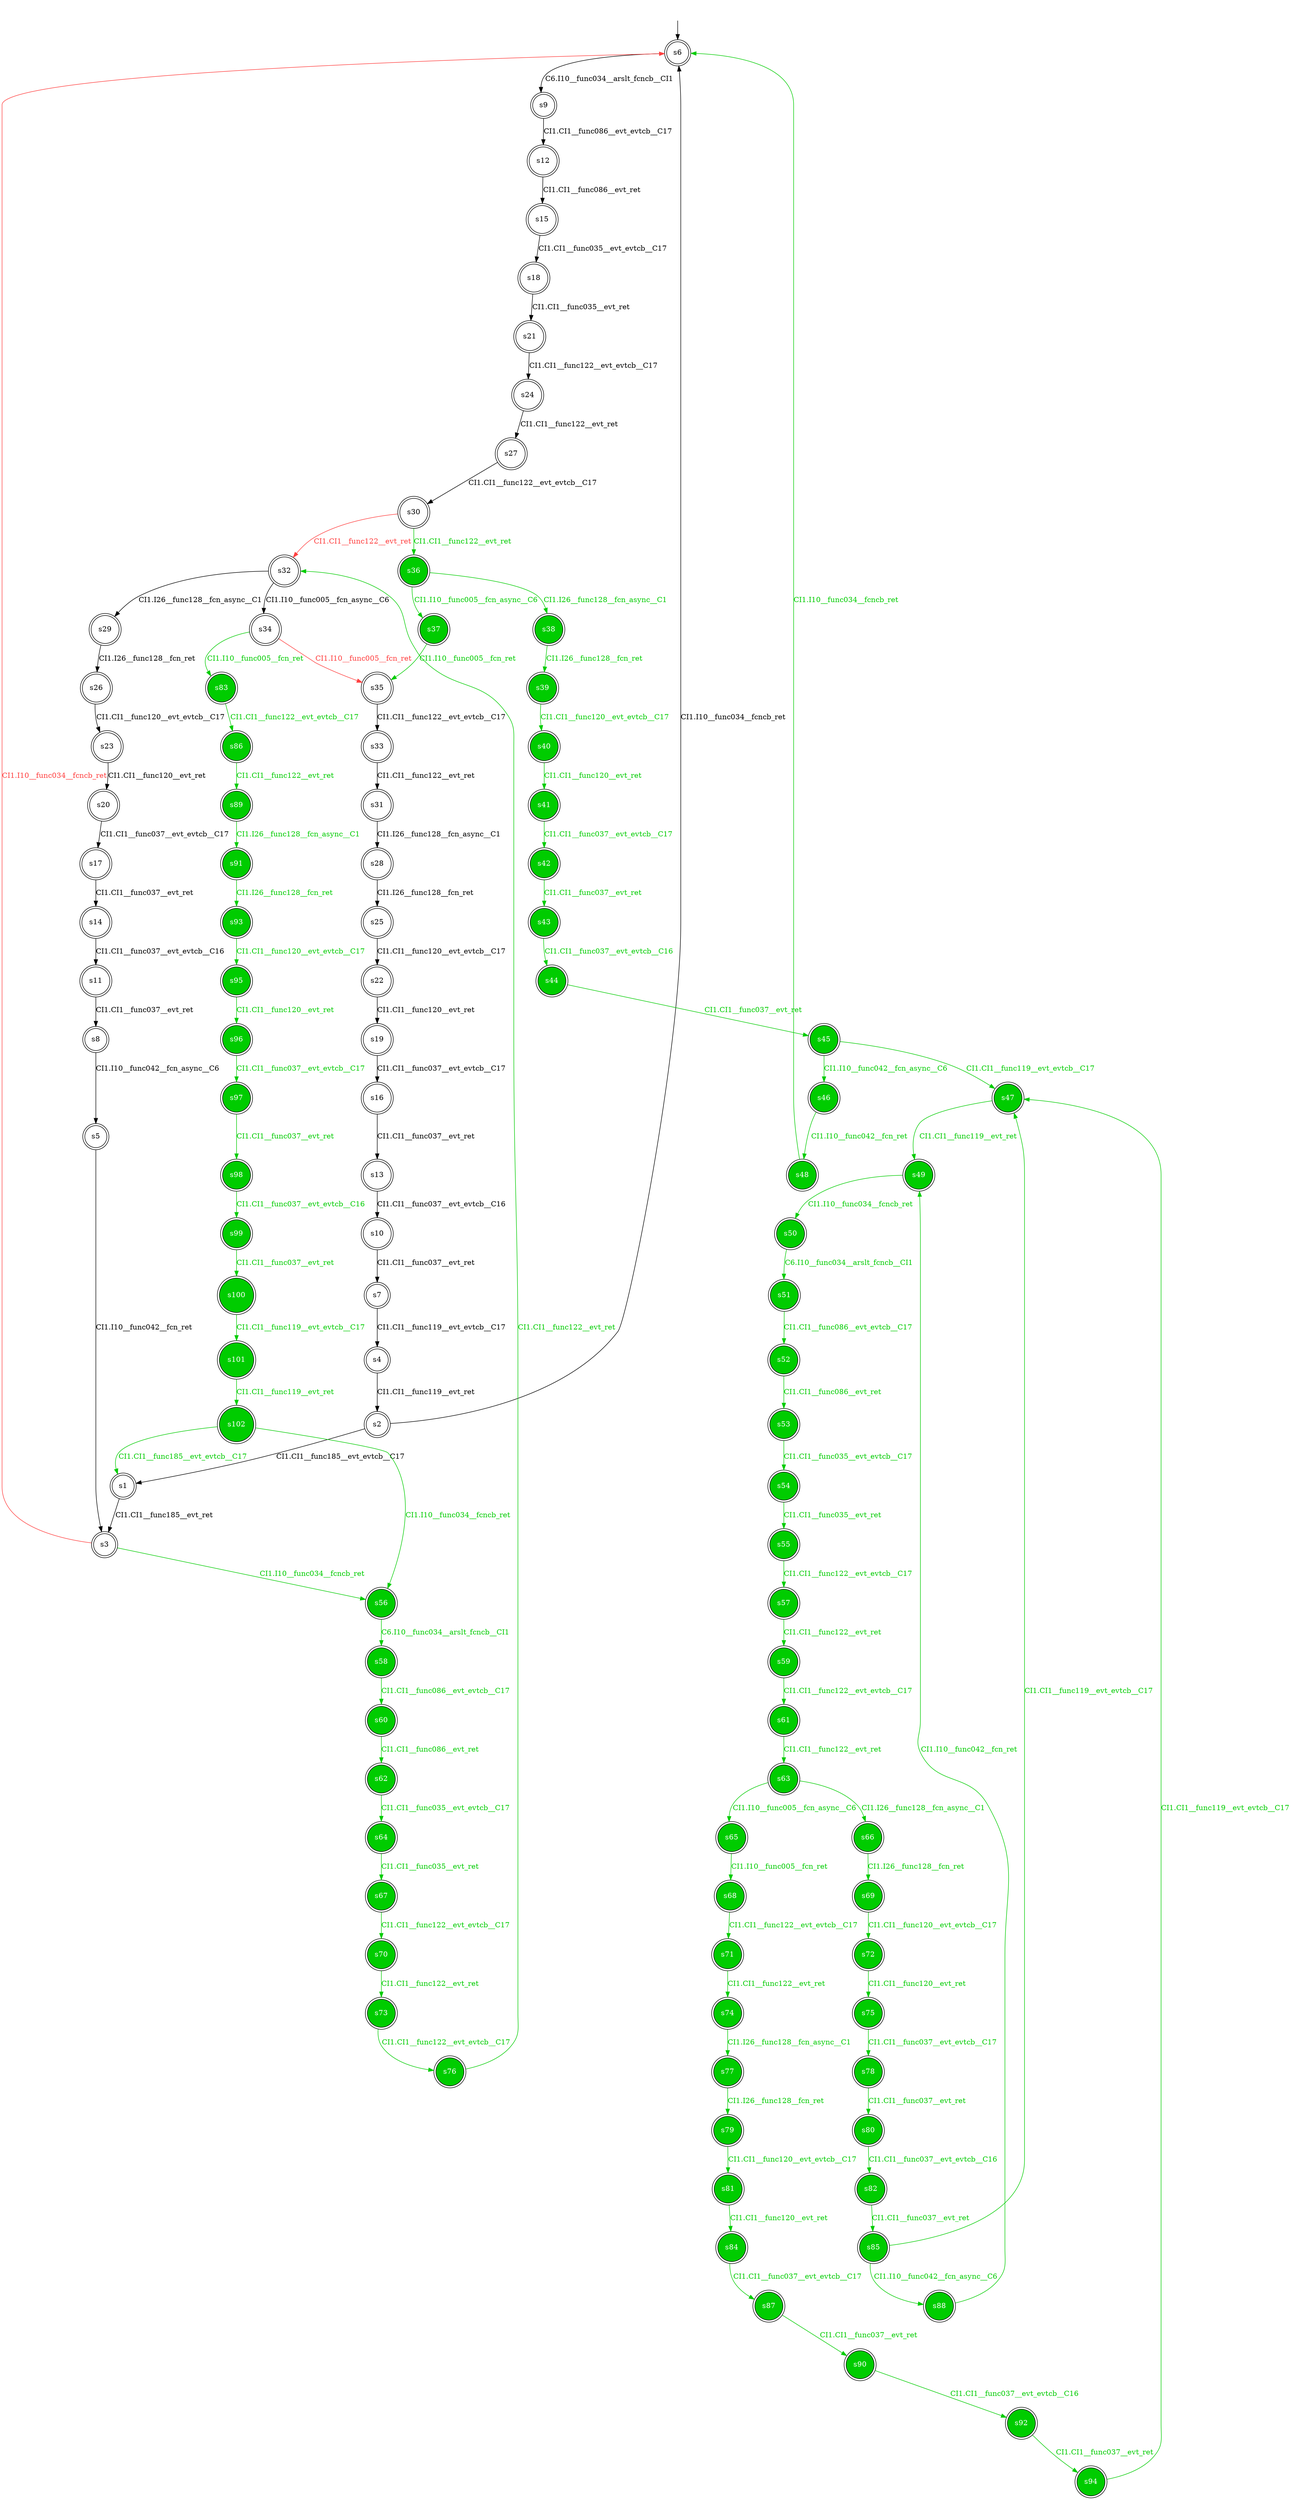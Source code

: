 digraph diffautomaton {
	6 [label=<s6> shape="doublecircle"];
	1 [label=<s1> shape="doublecircle"];
	2 [label=<s2> shape="doublecircle"];
	3 [label=<s3> shape="doublecircle"];
	4 [label=<s4> shape="doublecircle"];
	5 [label=<s5> shape="doublecircle"];
	7 [label=<s7> shape="doublecircle"];
	8 [label=<s8> shape="doublecircle"];
	9 [label=<s9> shape="doublecircle"];
	10 [label=<s10> shape="doublecircle"];
	11 [label=<s11> shape="doublecircle"];
	12 [label=<s12> shape="doublecircle"];
	13 [label=<s13> shape="doublecircle"];
	14 [label=<s14> shape="doublecircle"];
	15 [label=<s15> shape="doublecircle"];
	16 [label=<s16> shape="doublecircle"];
	17 [label=<s17> shape="doublecircle"];
	18 [label=<s18> shape="doublecircle"];
	19 [label=<s19> shape="doublecircle"];
	20 [label=<s20> shape="doublecircle"];
	21 [label=<s21> shape="doublecircle"];
	22 [label=<s22> shape="doublecircle"];
	23 [label=<s23> shape="doublecircle"];
	24 [label=<s24> shape="doublecircle"];
	25 [label=<s25> shape="doublecircle"];
	26 [label=<s26> shape="doublecircle"];
	27 [label=<s27> shape="doublecircle"];
	28 [label=<s28> shape="doublecircle"];
	29 [label=<s29> shape="doublecircle"];
	30 [label=<s30> shape="doublecircle"];
	31 [label=<s31> shape="doublecircle"];
	32 [label=<s32> shape="doublecircle"];
	33 [label=<s33> shape="doublecircle"];
	34 [label=<s34> shape="doublecircle"];
	35 [label=<s35> shape="doublecircle"];
	36 [label=<s36> shape="doublecircle" fillcolor="#00cc00" fontcolor="#ffffff" style="filled"];
	37 [label=<s37> shape="doublecircle" fillcolor="#00cc00" fontcolor="#ffffff" style="filled"];
	38 [label=<s38> shape="doublecircle" fillcolor="#00cc00" fontcolor="#ffffff" style="filled"];
	39 [label=<s39> shape="doublecircle" fillcolor="#00cc00" fontcolor="#ffffff" style="filled"];
	40 [label=<s40> shape="doublecircle" fillcolor="#00cc00" fontcolor="#ffffff" style="filled"];
	41 [label=<s41> shape="doublecircle" fillcolor="#00cc00" fontcolor="#ffffff" style="filled"];
	42 [label=<s42> shape="doublecircle" fillcolor="#00cc00" fontcolor="#ffffff" style="filled"];
	43 [label=<s43> shape="doublecircle" fillcolor="#00cc00" fontcolor="#ffffff" style="filled"];
	44 [label=<s44> shape="doublecircle" fillcolor="#00cc00" fontcolor="#ffffff" style="filled"];
	45 [label=<s45> shape="doublecircle" fillcolor="#00cc00" fontcolor="#ffffff" style="filled"];
	46 [label=<s46> shape="doublecircle" fillcolor="#00cc00" fontcolor="#ffffff" style="filled"];
	47 [label=<s47> shape="doublecircle" fillcolor="#00cc00" fontcolor="#ffffff" style="filled"];
	48 [label=<s48> shape="doublecircle" fillcolor="#00cc00" fontcolor="#ffffff" style="filled"];
	49 [label=<s49> shape="doublecircle" fillcolor="#00cc00" fontcolor="#ffffff" style="filled"];
	50 [label=<s50> shape="doublecircle" fillcolor="#00cc00" fontcolor="#ffffff" style="filled"];
	51 [label=<s51> shape="doublecircle" fillcolor="#00cc00" fontcolor="#ffffff" style="filled"];
	52 [label=<s52> shape="doublecircle" fillcolor="#00cc00" fontcolor="#ffffff" style="filled"];
	53 [label=<s53> shape="doublecircle" fillcolor="#00cc00" fontcolor="#ffffff" style="filled"];
	54 [label=<s54> shape="doublecircle" fillcolor="#00cc00" fontcolor="#ffffff" style="filled"];
	55 [label=<s55> shape="doublecircle" fillcolor="#00cc00" fontcolor="#ffffff" style="filled"];
	56 [label=<s56> shape="doublecircle" fillcolor="#00cc00" fontcolor="#ffffff" style="filled"];
	57 [label=<s57> shape="doublecircle" fillcolor="#00cc00" fontcolor="#ffffff" style="filled"];
	58 [label=<s58> shape="doublecircle" fillcolor="#00cc00" fontcolor="#ffffff" style="filled"];
	59 [label=<s59> shape="doublecircle" fillcolor="#00cc00" fontcolor="#ffffff" style="filled"];
	60 [label=<s60> shape="doublecircle" fillcolor="#00cc00" fontcolor="#ffffff" style="filled"];
	61 [label=<s61> shape="doublecircle" fillcolor="#00cc00" fontcolor="#ffffff" style="filled"];
	62 [label=<s62> shape="doublecircle" fillcolor="#00cc00" fontcolor="#ffffff" style="filled"];
	63 [label=<s63> shape="doublecircle" fillcolor="#00cc00" fontcolor="#ffffff" style="filled"];
	64 [label=<s64> shape="doublecircle" fillcolor="#00cc00" fontcolor="#ffffff" style="filled"];
	65 [label=<s65> shape="doublecircle" fillcolor="#00cc00" fontcolor="#ffffff" style="filled"];
	66 [label=<s66> shape="doublecircle" fillcolor="#00cc00" fontcolor="#ffffff" style="filled"];
	67 [label=<s67> shape="doublecircle" fillcolor="#00cc00" fontcolor="#ffffff" style="filled"];
	68 [label=<s68> shape="doublecircle" fillcolor="#00cc00" fontcolor="#ffffff" style="filled"];
	69 [label=<s69> shape="doublecircle" fillcolor="#00cc00" fontcolor="#ffffff" style="filled"];
	70 [label=<s70> shape="doublecircle" fillcolor="#00cc00" fontcolor="#ffffff" style="filled"];
	71 [label=<s71> shape="doublecircle" fillcolor="#00cc00" fontcolor="#ffffff" style="filled"];
	72 [label=<s72> shape="doublecircle" fillcolor="#00cc00" fontcolor="#ffffff" style="filled"];
	73 [label=<s73> shape="doublecircle" fillcolor="#00cc00" fontcolor="#ffffff" style="filled"];
	74 [label=<s74> shape="doublecircle" fillcolor="#00cc00" fontcolor="#ffffff" style="filled"];
	75 [label=<s75> shape="doublecircle" fillcolor="#00cc00" fontcolor="#ffffff" style="filled"];
	76 [label=<s76> shape="doublecircle" fillcolor="#00cc00" fontcolor="#ffffff" style="filled"];
	77 [label=<s77> shape="doublecircle" fillcolor="#00cc00" fontcolor="#ffffff" style="filled"];
	78 [label=<s78> shape="doublecircle" fillcolor="#00cc00" fontcolor="#ffffff" style="filled"];
	79 [label=<s79> shape="doublecircle" fillcolor="#00cc00" fontcolor="#ffffff" style="filled"];
	80 [label=<s80> shape="doublecircle" fillcolor="#00cc00" fontcolor="#ffffff" style="filled"];
	81 [label=<s81> shape="doublecircle" fillcolor="#00cc00" fontcolor="#ffffff" style="filled"];
	82 [label=<s82> shape="doublecircle" fillcolor="#00cc00" fontcolor="#ffffff" style="filled"];
	83 [label=<s83> shape="doublecircle" fillcolor="#00cc00" fontcolor="#ffffff" style="filled"];
	84 [label=<s84> shape="doublecircle" fillcolor="#00cc00" fontcolor="#ffffff" style="filled"];
	85 [label=<s85> shape="doublecircle" fillcolor="#00cc00" fontcolor="#ffffff" style="filled"];
	86 [label=<s86> shape="doublecircle" fillcolor="#00cc00" fontcolor="#ffffff" style="filled"];
	87 [label=<s87> shape="doublecircle" fillcolor="#00cc00" fontcolor="#ffffff" style="filled"];
	88 [label=<s88> shape="doublecircle" fillcolor="#00cc00" fontcolor="#ffffff" style="filled"];
	89 [label=<s89> shape="doublecircle" fillcolor="#00cc00" fontcolor="#ffffff" style="filled"];
	90 [label=<s90> shape="doublecircle" fillcolor="#00cc00" fontcolor="#ffffff" style="filled"];
	91 [label=<s91> shape="doublecircle" fillcolor="#00cc00" fontcolor="#ffffff" style="filled"];
	92 [label=<s92> shape="doublecircle" fillcolor="#00cc00" fontcolor="#ffffff" style="filled"];
	93 [label=<s93> shape="doublecircle" fillcolor="#00cc00" fontcolor="#ffffff" style="filled"];
	94 [label=<s94> shape="doublecircle" fillcolor="#00cc00" fontcolor="#ffffff" style="filled"];
	95 [label=<s95> shape="doublecircle" fillcolor="#00cc00" fontcolor="#ffffff" style="filled"];
	96 [label=<s96> shape="doublecircle" fillcolor="#00cc00" fontcolor="#ffffff" style="filled"];
	97 [label=<s97> shape="doublecircle" fillcolor="#00cc00" fontcolor="#ffffff" style="filled"];
	98 [label=<s98> shape="doublecircle" fillcolor="#00cc00" fontcolor="#ffffff" style="filled"];
	99 [label=<s99> shape="doublecircle" fillcolor="#00cc00" fontcolor="#ffffff" style="filled"];
	100 [label=<s100> shape="doublecircle" fillcolor="#00cc00" fontcolor="#ffffff" style="filled"];
	101 [label=<s101> shape="doublecircle" fillcolor="#00cc00" fontcolor="#ffffff" style="filled"];
	102 [label=<s102> shape="doublecircle" fillcolor="#00cc00" fontcolor="#ffffff" style="filled"];
	__init6 [label=<> shape="none"];
	__init6 -> 6;
	6 -> 9 [label=<<font color="#000000">C6.I10__func034__arslt_fcncb__CI1</font>> id="6-0-9"];
	1 -> 3 [label=<<font color="#000000">CI1.CI1__func185__evt_ret</font>> id="1-0-3"];
	2 -> 6 [label=<<font color="#000000">CI1.I10__func034__fcncb_ret</font>> id="2-0-6"];
	2 -> 1 [label=<<font color="#000000">CI1.CI1__func185__evt_evtcb__C17</font>> id="2-1-1"];
	3 -> 6 [label=<<font color="#ff4040">CI1.I10__func034__fcncb_ret</font>> color="#ff4040" id="3-0-6"];
	3 -> 56 [label=<<font color="#00cc00">CI1.I10__func034__fcncb_ret</font>> color="#00cc00" id="3-1-56"];
	4 -> 2 [label=<<font color="#000000">CI1.CI1__func119__evt_ret</font>> id="4-0-2"];
	5 -> 3 [label=<<font color="#000000">CI1.I10__func042__fcn_ret</font>> id="5-0-3"];
	7 -> 4 [label=<<font color="#000000">CI1.CI1__func119__evt_evtcb__C17</font>> id="7-0-4"];
	8 -> 5 [label=<<font color="#000000">CI1.I10__func042__fcn_async__C6</font>> id="8-0-5"];
	9 -> 12 [label=<<font color="#000000">CI1.CI1__func086__evt_evtcb__C17</font>> id="9-0-12"];
	10 -> 7 [label=<<font color="#000000">CI1.CI1__func037__evt_ret</font>> id="10-0-7"];
	11 -> 8 [label=<<font color="#000000">CI1.CI1__func037__evt_ret</font>> id="11-0-8"];
	12 -> 15 [label=<<font color="#000000">CI1.CI1__func086__evt_ret</font>> id="12-0-15"];
	13 -> 10 [label=<<font color="#000000">CI1.CI1__func037__evt_evtcb__C16</font>> id="13-0-10"];
	14 -> 11 [label=<<font color="#000000">CI1.CI1__func037__evt_evtcb__C16</font>> id="14-0-11"];
	15 -> 18 [label=<<font color="#000000">CI1.CI1__func035__evt_evtcb__C17</font>> id="15-0-18"];
	16 -> 13 [label=<<font color="#000000">CI1.CI1__func037__evt_ret</font>> id="16-0-13"];
	17 -> 14 [label=<<font color="#000000">CI1.CI1__func037__evt_ret</font>> id="17-0-14"];
	18 -> 21 [label=<<font color="#000000">CI1.CI1__func035__evt_ret</font>> id="18-0-21"];
	19 -> 16 [label=<<font color="#000000">CI1.CI1__func037__evt_evtcb__C17</font>> id="19-0-16"];
	20 -> 17 [label=<<font color="#000000">CI1.CI1__func037__evt_evtcb__C17</font>> id="20-0-17"];
	21 -> 24 [label=<<font color="#000000">CI1.CI1__func122__evt_evtcb__C17</font>> id="21-0-24"];
	22 -> 19 [label=<<font color="#000000">CI1.CI1__func120__evt_ret</font>> id="22-0-19"];
	23 -> 20 [label=<<font color="#000000">CI1.CI1__func120__evt_ret</font>> id="23-0-20"];
	24 -> 27 [label=<<font color="#000000">CI1.CI1__func122__evt_ret</font>> id="24-0-27"];
	25 -> 22 [label=<<font color="#000000">CI1.CI1__func120__evt_evtcb__C17</font>> id="25-0-22"];
	26 -> 23 [label=<<font color="#000000">CI1.CI1__func120__evt_evtcb__C17</font>> id="26-0-23"];
	27 -> 30 [label=<<font color="#000000">CI1.CI1__func122__evt_evtcb__C17</font>> id="27-0-30"];
	28 -> 25 [label=<<font color="#000000">CI1.I26__func128__fcn_ret</font>> id="28-0-25"];
	29 -> 26 [label=<<font color="#000000">CI1.I26__func128__fcn_ret</font>> id="29-0-26"];
	30 -> 32 [label=<<font color="#ff4040">CI1.CI1__func122__evt_ret</font>> color="#ff4040" id="30-0-32"];
	30 -> 36 [label=<<font color="#00cc00">CI1.CI1__func122__evt_ret</font>> color="#00cc00" id="30-1-36"];
	31 -> 28 [label=<<font color="#000000">CI1.I26__func128__fcn_async__C1</font>> id="31-0-28"];
	32 -> 34 [label=<<font color="#000000">CI1.I10__func005__fcn_async__C6</font>> id="32-0-34"];
	32 -> 29 [label=<<font color="#000000">CI1.I26__func128__fcn_async__C1</font>> id="32-1-29"];
	33 -> 31 [label=<<font color="#000000">CI1.CI1__func122__evt_ret</font>> id="33-0-31"];
	34 -> 35 [label=<<font color="#ff4040">CI1.I10__func005__fcn_ret</font>> color="#ff4040" id="34-0-35"];
	34 -> 83 [label=<<font color="#00cc00">CI1.I10__func005__fcn_ret</font>> color="#00cc00" id="34-1-83"];
	35 -> 33 [label=<<font color="#000000">CI1.CI1__func122__evt_evtcb__C17</font>> id="35-0-33"];
	36 -> 37 [label=<<font color="#00cc00">CI1.I10__func005__fcn_async__C6</font>> color="#00cc00" id="36-0-37"];
	36 -> 38 [label=<<font color="#00cc00">CI1.I26__func128__fcn_async__C1</font>> color="#00cc00" id="36-1-38"];
	37 -> 35 [label=<<font color="#00cc00">CI1.I10__func005__fcn_ret</font>> color="#00cc00" id="37-0-35"];
	38 -> 39 [label=<<font color="#00cc00">CI1.I26__func128__fcn_ret</font>> color="#00cc00" id="38-0-39"];
	39 -> 40 [label=<<font color="#00cc00">CI1.CI1__func120__evt_evtcb__C17</font>> color="#00cc00" id="39-0-40"];
	40 -> 41 [label=<<font color="#00cc00">CI1.CI1__func120__evt_ret</font>> color="#00cc00" id="40-0-41"];
	41 -> 42 [label=<<font color="#00cc00">CI1.CI1__func037__evt_evtcb__C17</font>> color="#00cc00" id="41-0-42"];
	42 -> 43 [label=<<font color="#00cc00">CI1.CI1__func037__evt_ret</font>> color="#00cc00" id="42-0-43"];
	43 -> 44 [label=<<font color="#00cc00">CI1.CI1__func037__evt_evtcb__C16</font>> color="#00cc00" id="43-0-44"];
	44 -> 45 [label=<<font color="#00cc00">CI1.CI1__func037__evt_ret</font>> color="#00cc00" id="44-0-45"];
	45 -> 46 [label=<<font color="#00cc00">CI1.I10__func042__fcn_async__C6</font>> color="#00cc00" id="45-0-46"];
	45 -> 47 [label=<<font color="#00cc00">CI1.CI1__func119__evt_evtcb__C17</font>> color="#00cc00" id="45-1-47"];
	46 -> 48 [label=<<font color="#00cc00">CI1.I10__func042__fcn_ret</font>> color="#00cc00" id="46-0-48"];
	47 -> 49 [label=<<font color="#00cc00">CI1.CI1__func119__evt_ret</font>> color="#00cc00" id="47-0-49"];
	48 -> 6 [label=<<font color="#00cc00">CI1.I10__func034__fcncb_ret</font>> color="#00cc00" id="48-0-6"];
	49 -> 50 [label=<<font color="#00cc00">CI1.I10__func034__fcncb_ret</font>> color="#00cc00" id="49-0-50"];
	50 -> 51 [label=<<font color="#00cc00">C6.I10__func034__arslt_fcncb__CI1</font>> color="#00cc00" id="50-0-51"];
	51 -> 52 [label=<<font color="#00cc00">CI1.CI1__func086__evt_evtcb__C17</font>> color="#00cc00" id="51-0-52"];
	52 -> 53 [label=<<font color="#00cc00">CI1.CI1__func086__evt_ret</font>> color="#00cc00" id="52-0-53"];
	53 -> 54 [label=<<font color="#00cc00">CI1.CI1__func035__evt_evtcb__C17</font>> color="#00cc00" id="53-0-54"];
	54 -> 55 [label=<<font color="#00cc00">CI1.CI1__func035__evt_ret</font>> color="#00cc00" id="54-0-55"];
	55 -> 57 [label=<<font color="#00cc00">CI1.CI1__func122__evt_evtcb__C17</font>> color="#00cc00" id="55-0-57"];
	56 -> 58 [label=<<font color="#00cc00">C6.I10__func034__arslt_fcncb__CI1</font>> color="#00cc00" id="56-0-58"];
	57 -> 59 [label=<<font color="#00cc00">CI1.CI1__func122__evt_ret</font>> color="#00cc00" id="57-0-59"];
	58 -> 60 [label=<<font color="#00cc00">CI1.CI1__func086__evt_evtcb__C17</font>> color="#00cc00" id="58-0-60"];
	59 -> 61 [label=<<font color="#00cc00">CI1.CI1__func122__evt_evtcb__C17</font>> color="#00cc00" id="59-0-61"];
	60 -> 62 [label=<<font color="#00cc00">CI1.CI1__func086__evt_ret</font>> color="#00cc00" id="60-0-62"];
	61 -> 63 [label=<<font color="#00cc00">CI1.CI1__func122__evt_ret</font>> color="#00cc00" id="61-0-63"];
	62 -> 64 [label=<<font color="#00cc00">CI1.CI1__func035__evt_evtcb__C17</font>> color="#00cc00" id="62-0-64"];
	63 -> 65 [label=<<font color="#00cc00">CI1.I10__func005__fcn_async__C6</font>> color="#00cc00" id="63-0-65"];
	63 -> 66 [label=<<font color="#00cc00">CI1.I26__func128__fcn_async__C1</font>> color="#00cc00" id="63-1-66"];
	64 -> 67 [label=<<font color="#00cc00">CI1.CI1__func035__evt_ret</font>> color="#00cc00" id="64-0-67"];
	65 -> 68 [label=<<font color="#00cc00">CI1.I10__func005__fcn_ret</font>> color="#00cc00" id="65-0-68"];
	66 -> 69 [label=<<font color="#00cc00">CI1.I26__func128__fcn_ret</font>> color="#00cc00" id="66-0-69"];
	67 -> 70 [label=<<font color="#00cc00">CI1.CI1__func122__evt_evtcb__C17</font>> color="#00cc00" id="67-0-70"];
	68 -> 71 [label=<<font color="#00cc00">CI1.CI1__func122__evt_evtcb__C17</font>> color="#00cc00" id="68-0-71"];
	69 -> 72 [label=<<font color="#00cc00">CI1.CI1__func120__evt_evtcb__C17</font>> color="#00cc00" id="69-0-72"];
	70 -> 73 [label=<<font color="#00cc00">CI1.CI1__func122__evt_ret</font>> color="#00cc00" id="70-0-73"];
	71 -> 74 [label=<<font color="#00cc00">CI1.CI1__func122__evt_ret</font>> color="#00cc00" id="71-0-74"];
	72 -> 75 [label=<<font color="#00cc00">CI1.CI1__func120__evt_ret</font>> color="#00cc00" id="72-0-75"];
	73 -> 76 [label=<<font color="#00cc00">CI1.CI1__func122__evt_evtcb__C17</font>> color="#00cc00" id="73-0-76"];
	74 -> 77 [label=<<font color="#00cc00">CI1.I26__func128__fcn_async__C1</font>> color="#00cc00" id="74-0-77"];
	75 -> 78 [label=<<font color="#00cc00">CI1.CI1__func037__evt_evtcb__C17</font>> color="#00cc00" id="75-0-78"];
	76 -> 32 [label=<<font color="#00cc00">CI1.CI1__func122__evt_ret</font>> color="#00cc00" id="76-0-32"];
	77 -> 79 [label=<<font color="#00cc00">CI1.I26__func128__fcn_ret</font>> color="#00cc00" id="77-0-79"];
	78 -> 80 [label=<<font color="#00cc00">CI1.CI1__func037__evt_ret</font>> color="#00cc00" id="78-0-80"];
	79 -> 81 [label=<<font color="#00cc00">CI1.CI1__func120__evt_evtcb__C17</font>> color="#00cc00" id="79-0-81"];
	80 -> 82 [label=<<font color="#00cc00">CI1.CI1__func037__evt_evtcb__C16</font>> color="#00cc00" id="80-0-82"];
	81 -> 84 [label=<<font color="#00cc00">CI1.CI1__func120__evt_ret</font>> color="#00cc00" id="81-0-84"];
	82 -> 85 [label=<<font color="#00cc00">CI1.CI1__func037__evt_ret</font>> color="#00cc00" id="82-0-85"];
	83 -> 86 [label=<<font color="#00cc00">CI1.CI1__func122__evt_evtcb__C17</font>> color="#00cc00" id="83-0-86"];
	84 -> 87 [label=<<font color="#00cc00">CI1.CI1__func037__evt_evtcb__C17</font>> color="#00cc00" id="84-0-87"];
	85 -> 88 [label=<<font color="#00cc00">CI1.I10__func042__fcn_async__C6</font>> color="#00cc00" id="85-0-88"];
	85 -> 47 [label=<<font color="#00cc00">CI1.CI1__func119__evt_evtcb__C17</font>> color="#00cc00" id="85-1-47"];
	86 -> 89 [label=<<font color="#00cc00">CI1.CI1__func122__evt_ret</font>> color="#00cc00" id="86-0-89"];
	87 -> 90 [label=<<font color="#00cc00">CI1.CI1__func037__evt_ret</font>> color="#00cc00" id="87-0-90"];
	88 -> 49 [label=<<font color="#00cc00">CI1.I10__func042__fcn_ret</font>> color="#00cc00" id="88-0-49"];
	89 -> 91 [label=<<font color="#00cc00">CI1.I26__func128__fcn_async__C1</font>> color="#00cc00" id="89-0-91"];
	90 -> 92 [label=<<font color="#00cc00">CI1.CI1__func037__evt_evtcb__C16</font>> color="#00cc00" id="90-0-92"];
	91 -> 93 [label=<<font color="#00cc00">CI1.I26__func128__fcn_ret</font>> color="#00cc00" id="91-0-93"];
	92 -> 94 [label=<<font color="#00cc00">CI1.CI1__func037__evt_ret</font>> color="#00cc00" id="92-0-94"];
	93 -> 95 [label=<<font color="#00cc00">CI1.CI1__func120__evt_evtcb__C17</font>> color="#00cc00" id="93-0-95"];
	94 -> 47 [label=<<font color="#00cc00">CI1.CI1__func119__evt_evtcb__C17</font>> color="#00cc00" id="94-0-47"];
	95 -> 96 [label=<<font color="#00cc00">CI1.CI1__func120__evt_ret</font>> color="#00cc00" id="95-0-96"];
	96 -> 97 [label=<<font color="#00cc00">CI1.CI1__func037__evt_evtcb__C17</font>> color="#00cc00" id="96-0-97"];
	97 -> 98 [label=<<font color="#00cc00">CI1.CI1__func037__evt_ret</font>> color="#00cc00" id="97-0-98"];
	98 -> 99 [label=<<font color="#00cc00">CI1.CI1__func037__evt_evtcb__C16</font>> color="#00cc00" id="98-0-99"];
	99 -> 100 [label=<<font color="#00cc00">CI1.CI1__func037__evt_ret</font>> color="#00cc00" id="99-0-100"];
	100 -> 101 [label=<<font color="#00cc00">CI1.CI1__func119__evt_evtcb__C17</font>> color="#00cc00" id="100-0-101"];
	101 -> 102 [label=<<font color="#00cc00">CI1.CI1__func119__evt_ret</font>> color="#00cc00" id="101-0-102"];
	102 -> 56 [label=<<font color="#00cc00">CI1.I10__func034__fcncb_ret</font>> color="#00cc00" id="102-0-56"];
	102 -> 1 [label=<<font color="#00cc00">CI1.CI1__func185__evt_evtcb__C17</font>> color="#00cc00" id="102-1-1"];
}
